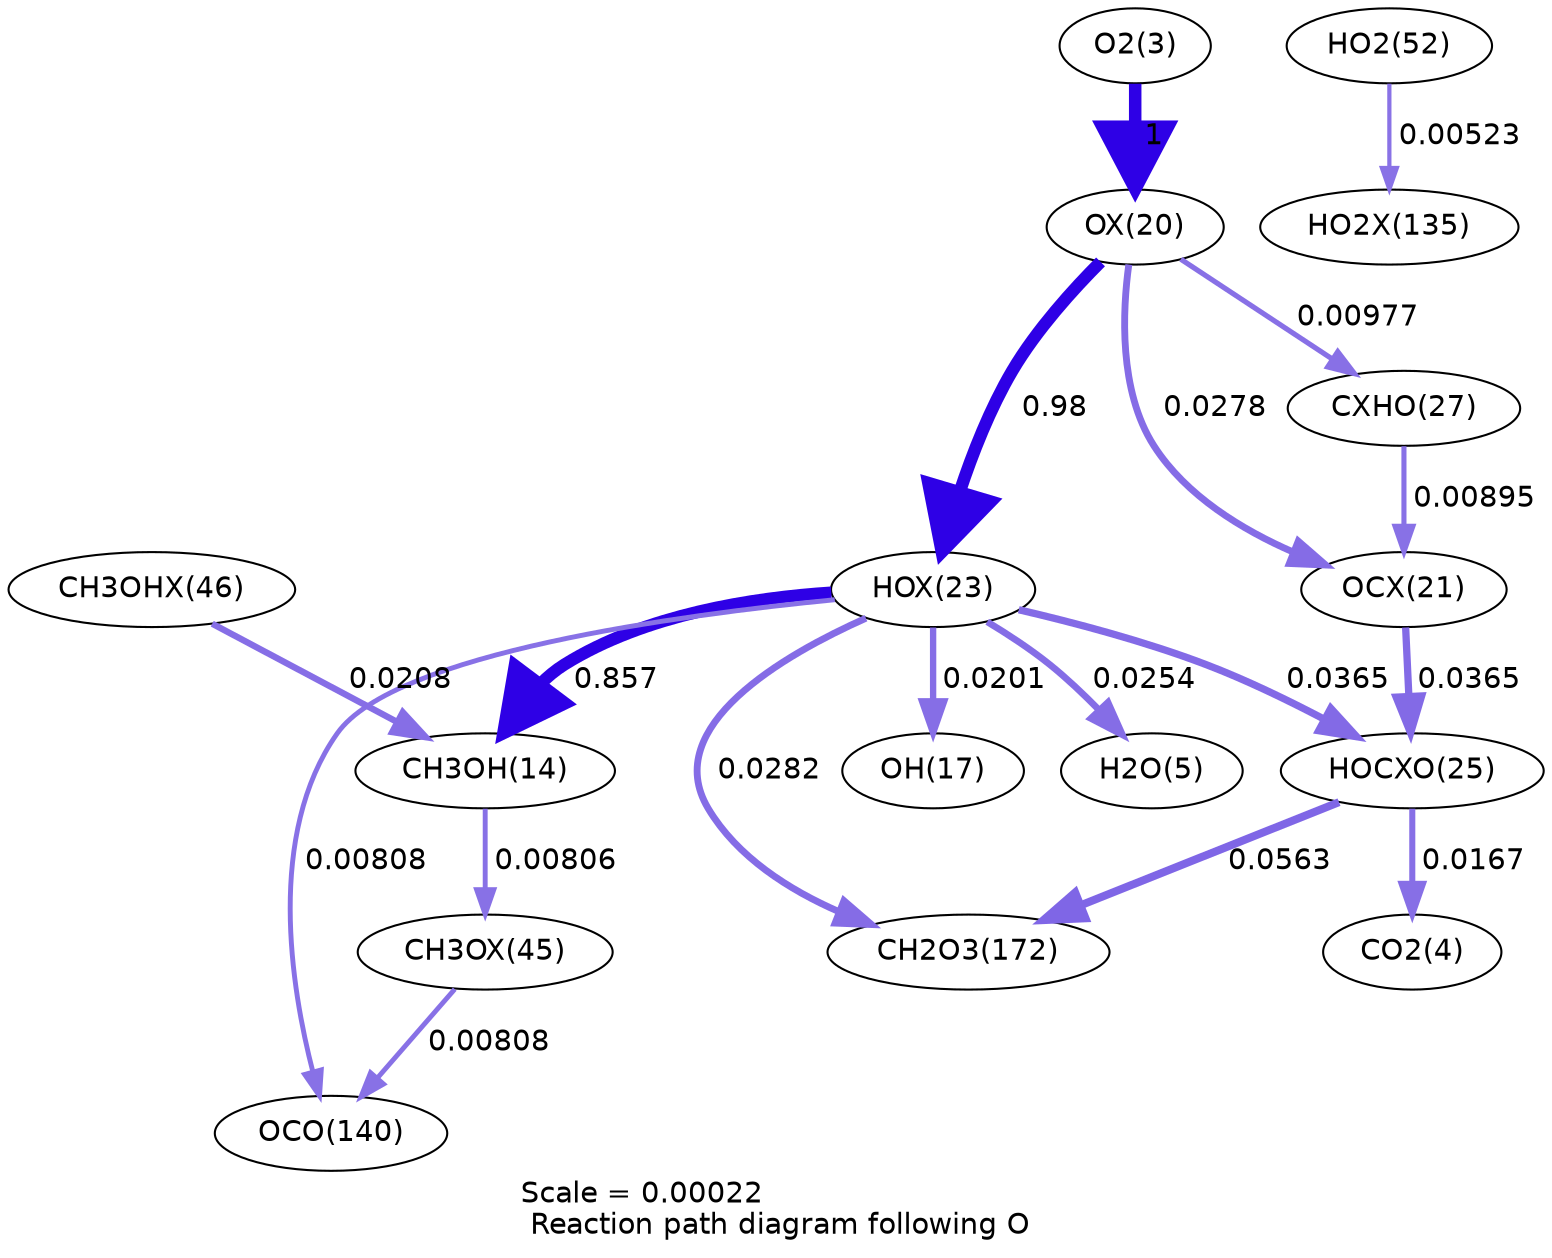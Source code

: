 digraph reaction_paths {
center=1;
s5 -> s33[fontname="Helvetica", penwidth=6, arrowsize=3, color="0.7, 1.5, 0.9"
, label=" 1"];
s33 -> s36[fontname="Helvetica", penwidth=5.98, arrowsize=2.99, color="0.7, 1.48, 0.9"
, label=" 0.98"];
s33 -> s40[fontname="Helvetica", penwidth=2.51, arrowsize=1.25, color="0.7, 0.51, 0.9"
, label=" 0.00977"];
s33 -> s34[fontname="Helvetica", penwidth=3.3, arrowsize=1.65, color="0.7, 0.528, 0.9"
, label=" 0.0278"];
s36 -> s16[fontname="Helvetica", penwidth=5.88, arrowsize=2.94, color="0.7, 1.36, 0.9"
, label=" 0.857"];
s36 -> s19[fontname="Helvetica", penwidth=3.05, arrowsize=1.52, color="0.7, 0.52, 0.9"
, label=" 0.0201"];
s36 -> s7[fontname="Helvetica", penwidth=3.23, arrowsize=1.61, color="0.7, 0.525, 0.9"
, label=" 0.0254"];
s36 -> s25[fontname="Helvetica", penwidth=2.36, arrowsize=1.18, color="0.7, 0.508, 0.9"
, label=" 0.00808"];
s36 -> s38[fontname="Helvetica", penwidth=3.5, arrowsize=1.75, color="0.7, 0.537, 0.9"
, label=" 0.0365"];
s36 -> s30[fontname="Helvetica", penwidth=3.3, arrowsize=1.65, color="0.7, 0.528, 0.9"
, label=" 0.0282"];
s50 -> s16[fontname="Helvetica", penwidth=3.08, arrowsize=1.54, color="0.7, 0.521, 0.9"
, label=" 0.0208"];
s16 -> s49[fontname="Helvetica", penwidth=2.36, arrowsize=1.18, color="0.7, 0.508, 0.9"
, label=" 0.00806"];
s49 -> s25[fontname="Helvetica", penwidth=2.36, arrowsize=1.18, color="0.7, 0.508, 0.9"
, label=" 0.00808"];
s21 -> s52[fontname="Helvetica", penwidth=2.03, arrowsize=1.02, color="0.7, 0.505, 0.9"
, label=" 0.00523"];
s40 -> s34[fontname="Helvetica", penwidth=2.44, arrowsize=1.22, color="0.7, 0.509, 0.9"
, label=" 0.00895"];
s34 -> s38[fontname="Helvetica", penwidth=3.5, arrowsize=1.75, color="0.7, 0.537, 0.9"
, label=" 0.0365"];
s38 -> s6[fontname="Helvetica", penwidth=2.91, arrowsize=1.46, color="0.7, 0.517, 0.9"
, label=" 0.0167"];
s38 -> s30[fontname="Helvetica", penwidth=3.83, arrowsize=1.91, color="0.7, 0.556, 0.9"
, label=" 0.0563"];
s5 [ fontname="Helvetica", label="O2(3)"];
s6 [ fontname="Helvetica", label="CO2(4)"];
s7 [ fontname="Helvetica", label="H2O(5)"];
s16 [ fontname="Helvetica", label="CH3OH(14)"];
s19 [ fontname="Helvetica", label="OH(17)"];
s21 [ fontname="Helvetica", label="HO2(52)"];
s25 [ fontname="Helvetica", label="OCO(140)"];
s30 [ fontname="Helvetica", label="CH2O3(172)"];
s33 [ fontname="Helvetica", label="OX(20)"];
s34 [ fontname="Helvetica", label="OCX(21)"];
s36 [ fontname="Helvetica", label="HOX(23)"];
s38 [ fontname="Helvetica", label="HOCXO(25)"];
s40 [ fontname="Helvetica", label="CXHO(27)"];
s49 [ fontname="Helvetica", label="CH3OX(45)"];
s50 [ fontname="Helvetica", label="CH3OHX(46)"];
s52 [ fontname="Helvetica", label="HO2X(135)"];
 label = "Scale = 0.00022\l Reaction path diagram following O";
 fontname = "Helvetica";
}
